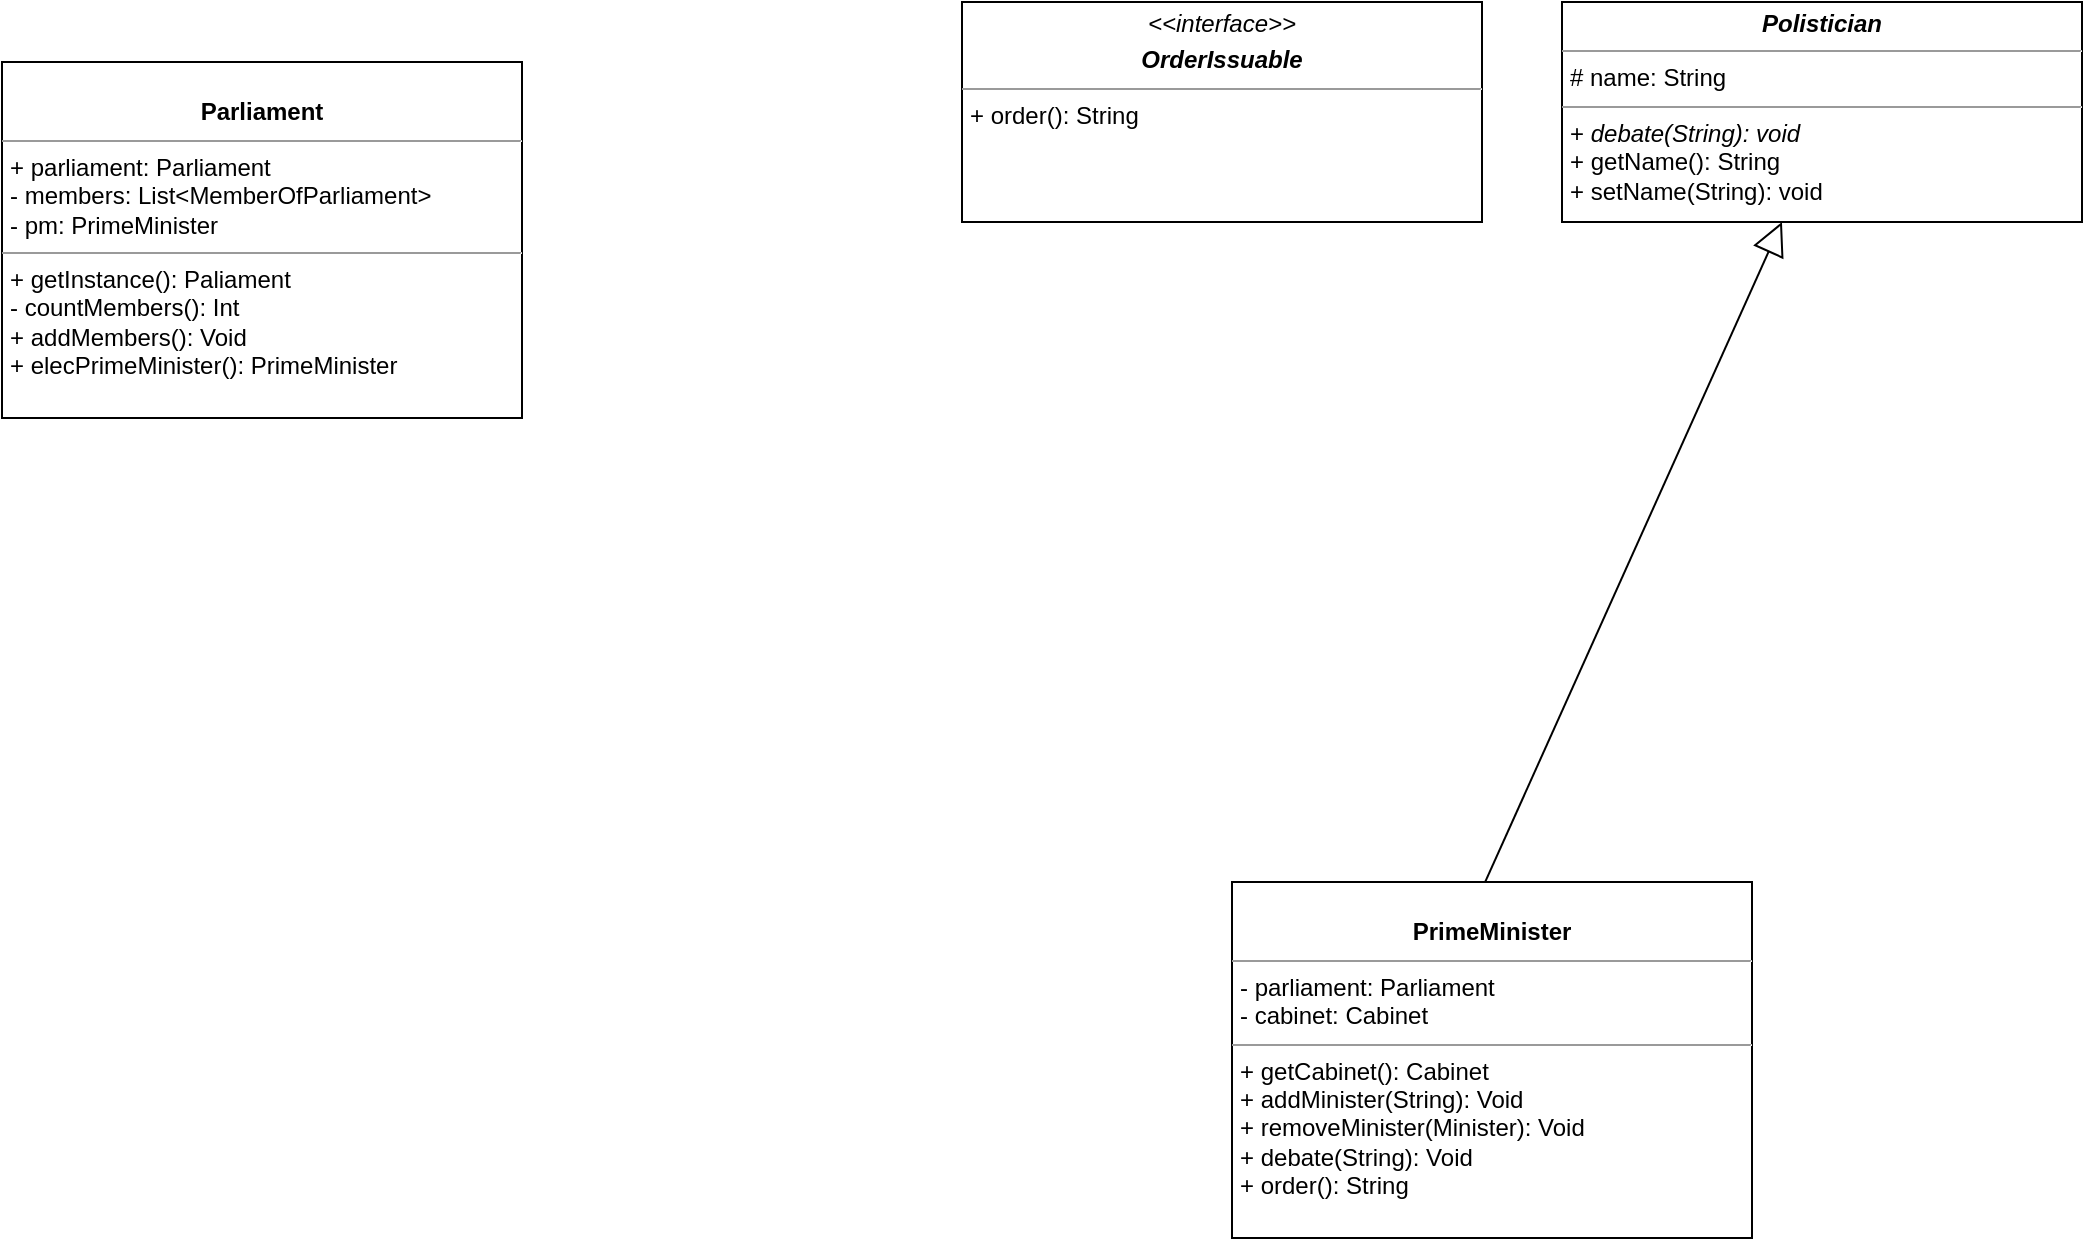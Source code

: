 <mxfile version="15.3.5" type="github">
  <diagram name="Page-1" id="c4acf3e9-155e-7222-9cf6-157b1a14988f">
    <mxGraphModel dx="2272" dy="794" grid="1" gridSize="10" guides="1" tooltips="1" connect="1" arrows="1" fold="1" page="1" pageScale="1" pageWidth="850" pageHeight="1100" background="none" math="0" shadow="0">
      <root>
        <mxCell id="0" />
        <mxCell id="1" parent="0" />
        <mxCell id="5d2195bd80daf111-10" value="&lt;p style=&quot;margin: 0px ; margin-top: 4px ; text-align: center&quot;&gt;&lt;br&gt;&lt;b&gt;Parliament&lt;/b&gt;&lt;/p&gt;&lt;hr size=&quot;1&quot;&gt;&lt;p style=&quot;margin: 0px ; margin-left: 4px&quot;&gt;+ parliament: Parliament&lt;br&gt;- members: List&amp;lt;MemberOfParliament&amp;gt;&lt;/p&gt;&lt;p style=&quot;margin: 0px ; margin-left: 4px&quot;&gt;- pm: PrimeMinister&lt;/p&gt;&lt;hr size=&quot;1&quot;&gt;&lt;p style=&quot;margin: 0px ; margin-left: 4px&quot;&gt;+ getInstance(): Paliament&lt;/p&gt;&lt;p style=&quot;margin: 0px ; margin-left: 4px&quot;&gt;- countMembers(): Int&lt;br&gt;+ addMembers(): Void&lt;/p&gt;&lt;p style=&quot;margin: 0px ; margin-left: 4px&quot;&gt;+ elecPrimeMinister(): PrimeMinister&lt;/p&gt;" style="verticalAlign=top;align=left;overflow=fill;fontSize=12;fontFamily=Helvetica;html=1;rounded=0;shadow=0;comic=0;labelBackgroundColor=none;strokeWidth=1" parent="1" vertex="1">
          <mxGeometry x="-190" y="440" width="260" height="178" as="geometry" />
        </mxCell>
        <mxCell id="FtTUQ5o1-Pgynq3K3hbZ-4" style="edgeStyle=none;curved=1;rounded=0;orthogonalLoop=1;jettySize=auto;html=1;entryX=0.423;entryY=1;entryDx=0;entryDy=0;entryPerimeter=0;endArrow=block;endFill=0;startSize=14;endSize=14;sourcePerimeterSpacing=8;targetPerimeterSpacing=8;exitX=0.485;exitY=0.006;exitDx=0;exitDy=0;exitPerimeter=0;" edge="1" parent="1" source="FtTUQ5o1-Pgynq3K3hbZ-1" target="FtTUQ5o1-Pgynq3K3hbZ-2">
          <mxGeometry relative="1" as="geometry" />
        </mxCell>
        <mxCell id="FtTUQ5o1-Pgynq3K3hbZ-1" value="&lt;p style=&quot;margin: 0px ; margin-top: 4px ; text-align: center&quot;&gt;&lt;br&gt;&lt;b&gt;PrimeMinister&lt;/b&gt;&lt;/p&gt;&lt;hr size=&quot;1&quot;&gt;&lt;p style=&quot;margin: 0px ; margin-left: 4px&quot;&gt;- parliament: Parliament&lt;/p&gt;&lt;p style=&quot;margin: 0px ; margin-left: 4px&quot;&gt;- cabinet: Cabinet&lt;/p&gt;&lt;hr size=&quot;1&quot;&gt;&lt;p style=&quot;margin: 0px ; margin-left: 4px&quot;&gt;+&amp;nbsp;getCabinet():&amp;nbsp;Cabinet&lt;br&gt;&lt;/p&gt;&lt;p style=&quot;margin: 0px ; margin-left: 4px&quot;&gt;+&amp;nbsp;addMinister(String): Void&lt;/p&gt;&lt;p style=&quot;margin: 0px ; margin-left: 4px&quot;&gt;+ removeMinister(Minister): Void&lt;/p&gt;&lt;p style=&quot;margin: 0px ; margin-left: 4px&quot;&gt;+&amp;nbsp;debate(String): Void&lt;/p&gt;&lt;p style=&quot;margin: 0px ; margin-left: 4px&quot;&gt;+&amp;nbsp;order(): String&lt;/p&gt;" style="verticalAlign=top;align=left;overflow=fill;fontSize=12;fontFamily=Helvetica;html=1;rounded=0;shadow=0;comic=0;labelBackgroundColor=none;strokeWidth=1" vertex="1" parent="1">
          <mxGeometry x="425" y="850" width="260" height="178" as="geometry" />
        </mxCell>
        <mxCell id="FtTUQ5o1-Pgynq3K3hbZ-2" value="&lt;p style=&quot;margin: 0px ; margin-top: 4px ; text-align: center&quot;&gt;&lt;b&gt;&lt;i&gt;Polistician&lt;/i&gt;&lt;/b&gt;&lt;/p&gt;&lt;hr size=&quot;1&quot;&gt;&lt;p style=&quot;margin: 0px ; margin-left: 4px&quot;&gt;# name: String&lt;/p&gt;&lt;hr size=&quot;1&quot;&gt;&lt;p style=&quot;margin: 0px ; margin-left: 4px&quot;&gt;+ &lt;i&gt;debate(String): void&lt;/i&gt;&lt;br&gt;&lt;/p&gt;&lt;p style=&quot;margin: 0px ; margin-left: 4px&quot;&gt;+ getName(): String&lt;/p&gt;&lt;p style=&quot;margin: 0px ; margin-left: 4px&quot;&gt;+&amp;nbsp;setName(String): void&lt;/p&gt;" style="verticalAlign=top;align=left;overflow=fill;fontSize=12;fontFamily=Helvetica;html=1;rounded=0;shadow=0;comic=0;labelBackgroundColor=none;strokeWidth=1" vertex="1" parent="1">
          <mxGeometry x="590" y="410" width="260" height="110" as="geometry" />
        </mxCell>
        <mxCell id="FtTUQ5o1-Pgynq3K3hbZ-5" value="&lt;p style=&quot;margin: 0px ; margin-top: 4px ; text-align: center&quot;&gt;&lt;i&gt;&amp;lt;&amp;lt;interface&amp;gt;&amp;gt;&lt;/i&gt;&lt;/p&gt;&lt;p style=&quot;margin: 0px ; margin-top: 4px ; text-align: center&quot;&gt;&lt;b&gt;&lt;i&gt;OrderIssuable&lt;/i&gt;&lt;/b&gt;&lt;/p&gt;&lt;hr size=&quot;1&quot;&gt;&lt;p style=&quot;margin: 0px ; margin-left: 4px&quot;&gt;&lt;/p&gt;&lt;p style=&quot;margin: 0px ; margin-left: 4px&quot;&gt;+ order(): String&lt;/p&gt;" style="verticalAlign=top;align=left;overflow=fill;fontSize=12;fontFamily=Helvetica;html=1;rounded=0;shadow=0;comic=0;labelBackgroundColor=none;strokeWidth=1" vertex="1" parent="1">
          <mxGeometry x="290" y="410" width="260" height="110" as="geometry" />
        </mxCell>
      </root>
    </mxGraphModel>
  </diagram>
</mxfile>
